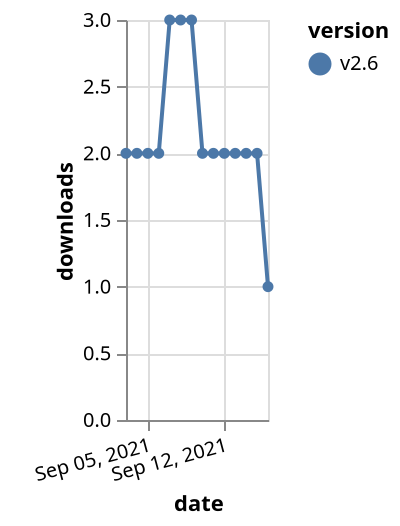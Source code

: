 {"$schema": "https://vega.github.io/schema/vega-lite/v5.json", "description": "A simple bar chart with embedded data.", "data": {"values": [{"date": "2021-09-03", "total": 2641, "delta": 2, "version": "v2.6"}, {"date": "2021-09-04", "total": 2643, "delta": 2, "version": "v2.6"}, {"date": "2021-09-05", "total": 2645, "delta": 2, "version": "v2.6"}, {"date": "2021-09-06", "total": 2647, "delta": 2, "version": "v2.6"}, {"date": "2021-09-07", "total": 2650, "delta": 3, "version": "v2.6"}, {"date": "2021-09-08", "total": 2653, "delta": 3, "version": "v2.6"}, {"date": "2021-09-09", "total": 2656, "delta": 3, "version": "v2.6"}, {"date": "2021-09-10", "total": 2658, "delta": 2, "version": "v2.6"}, {"date": "2021-09-11", "total": 2660, "delta": 2, "version": "v2.6"}, {"date": "2021-09-12", "total": 2662, "delta": 2, "version": "v2.6"}, {"date": "2021-09-13", "total": 2664, "delta": 2, "version": "v2.6"}, {"date": "2021-09-14", "total": 2666, "delta": 2, "version": "v2.6"}, {"date": "2021-09-15", "total": 2668, "delta": 2, "version": "v2.6"}, {"date": "2021-09-16", "total": 2669, "delta": 1, "version": "v2.6"}]}, "width": "container", "mark": {"type": "line", "point": {"filled": true}}, "encoding": {"x": {"field": "date", "type": "temporal", "timeUnit": "yearmonthdate", "title": "date", "axis": {"labelAngle": -15}}, "y": {"field": "delta", "type": "quantitative", "title": "downloads"}, "color": {"field": "version", "type": "nominal"}, "tooltip": {"field": "delta"}}}